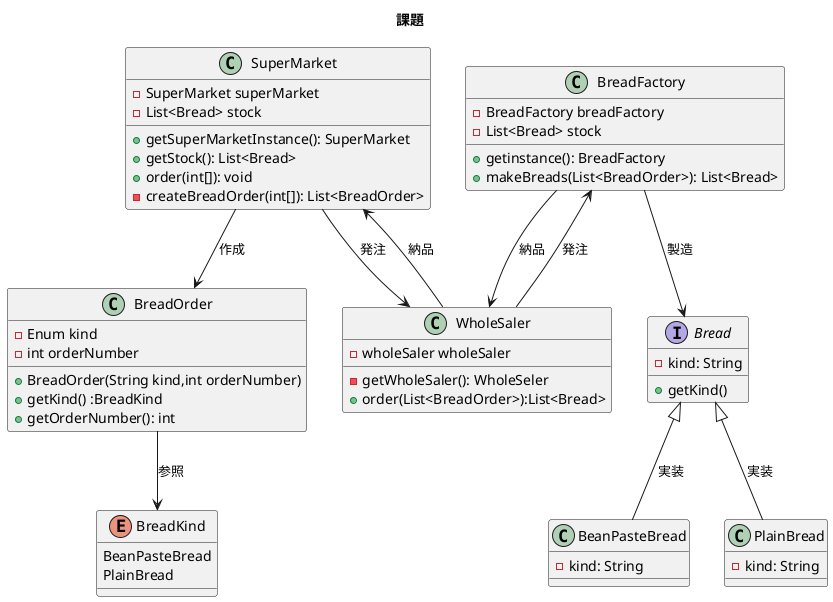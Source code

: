 
PlantUML用のドキュメント

@startuml

title 課題

class SuperMarket {
	-SuperMarket superMarket
	-List<Bread> stock
	+getSuperMarketInstance(): SuperMarket
	+getStock(): List<Bread>
	+order(int[]): void
	-createBreadOrder(int[]): List<BreadOrder>
}

Class BreadOrder {
	-Enum kind
	-int orderNumber
	+BreadOrder(String kind,int orderNumber)
	+getKind() :BreadKind
	+getOrderNumber(): int
}

Enum BreadKind {
	BeanPasteBread
	PlainBread
}

class WholeSaler{
	-wholeSaler wholeSaler
	-getWholeSaler(): WholeSeler
	+order(List<BreadOrder>):List<Bread>
}

class BreadFactory {
	-BreadFactory breadFactory
	-List<Bread> stock
	+getinstance(): BreadFactory
	+makeBreads(List<BreadOrder>): List<Bread>
}

interface Bread {
 -kind: String
 +getKind()
}

class BeanPasteBread {
	-kind: String
}

class PlainBread{
	-kind: String
}

SuperMarket --> WholeSaler: 発注
SuperMarket <-- WholeSaler: 納品
SuperMarket --> BreadOrder : 作成
BreadOrder --> BreadKind: 参照

Bread <|-- BeanPasteBread: 実装
Bread <|-- PlainBread: 実装

BreadFactory --> Bread: 製造

BreadFactory --> WholeSaler: 納品
BreadFactory <-- WholeSaler: 発注

@enduml

